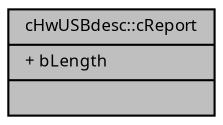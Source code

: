 digraph "cHwUSBdesc::cReport"
{
  edge [fontname="Sans",fontsize="8",labelfontname="Sans",labelfontsize="8"];
  node [fontname="Sans",fontsize="8",shape=record];
  Node1 [label="{cHwUSBdesc::cReport\n|+ bLength\l|}",height=0.2,width=0.4,color="black", fillcolor="grey75", style="filled", fontcolor="black"];
}
